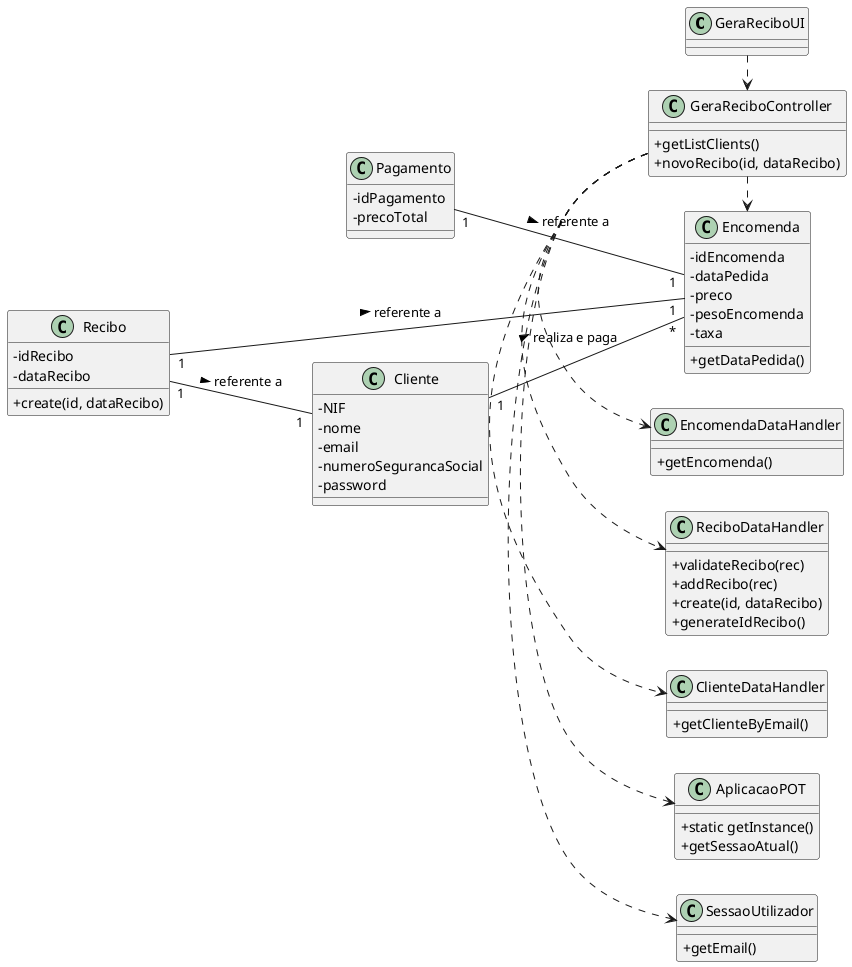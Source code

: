 @startuml
skinparam classAttributeIconSize 0
left to right direction

@startuml
skinparam classAttributeIconSize 0
left to right direction


class GeraReciboUI {
    
}

class GeraReciboController {
    +getListClients()
    +novoRecibo(id, dataRecibo)
}

class ClienteDataHandler {
    +getClienteByEmail()
}

class ReciboDataHandler {
    +validateRecibo(rec)
    +addRecibo(rec)
    +create(id, dataRecibo)
    +generateIdRecibo()
}

class EncomendaDataHandler {
    +getEncomenda()
}

class AplicacaoPOT
{
  +static getInstance()
  +getSessaoAtual()
}

class SessaoUtilizador
{
  +getEmail()
}


class Pagamento {
  -idPagamento
  -precoTotal
}

class Recibo {
  -idRecibo
  -dataRecibo
  +create(id, dataRecibo)
}

class Encomenda {
  -idEncomenda
  -dataPedida
  -preco
  -pesoEncomenda
  -taxa
  +getDataPedida()
}

class Cliente {
  -NIF
  -nome
  -email
  -numeroSegurancaSocial
  -password
}


GeraReciboUI .> GeraReciboController
GeraReciboController .> SessaoUtilizador
GeraReciboController .> AplicacaoPOT
GeraReciboController .> ClienteDataHandler
GeraReciboController .> ReciboDataHandler
GeraReciboController .> EncomendaDataHandler
GeraReciboController .> Encomenda

Cliente "1" -- "*" Encomenda: realiza e paga >
Recibo "1" -- "1" Encomenda: referente a >
Recibo "1" -- "1" Cliente: referente a >
Pagamento "1" -- "1" Encomenda: referente a >


@enduml